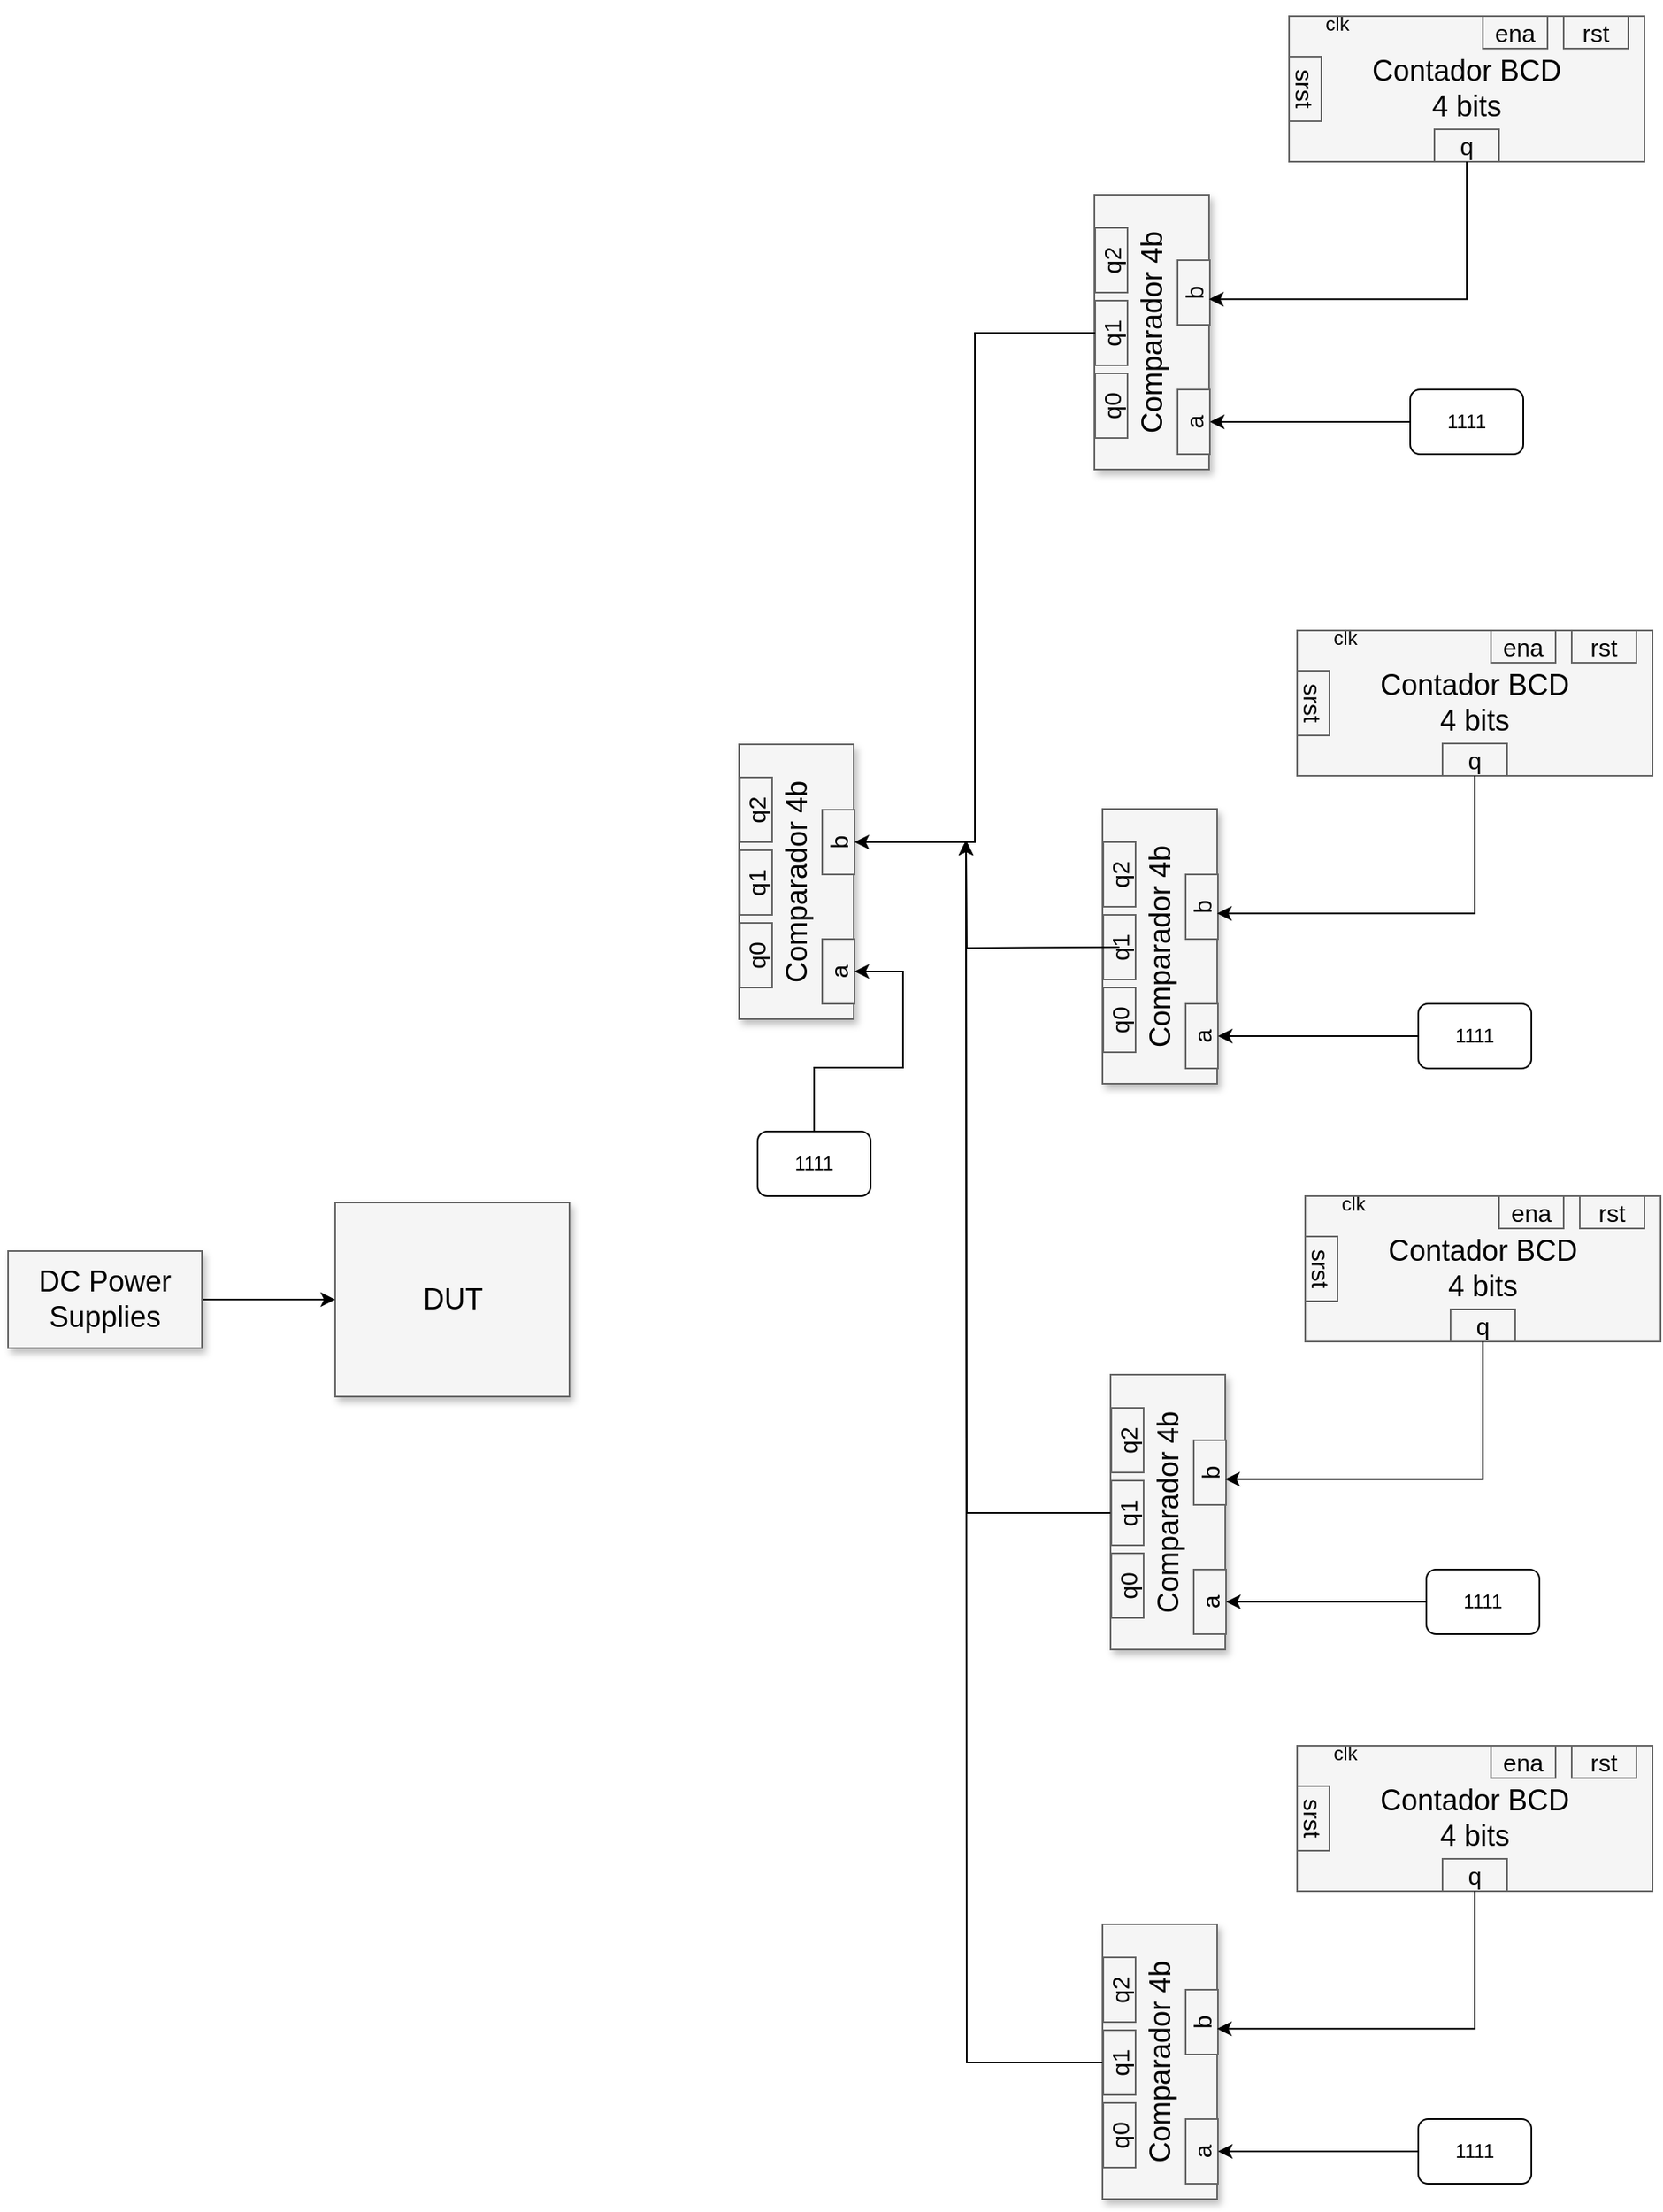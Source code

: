 <mxfile version="23.1.1" type="github">
  <diagram name="Page-1" id="90a13364-a465-7bf4-72fc-28e22215d7a0">
    <mxGraphModel dx="1467" dy="737" grid="1" gridSize="10" guides="1" tooltips="1" connect="1" arrows="1" fold="1" page="1" pageScale="1.5" pageWidth="827" pageHeight="1169" background="none" math="0" shadow="0">
      <root>
        <mxCell id="0" style=";html=1;" />
        <mxCell id="1" style=";html=1;" parent="0" />
        <mxCell id="3a17f1ce550125da-10" value="DUT" style="whiteSpace=wrap;html=1;shadow=1;fontSize=18;fillColor=#f5f5f5;strokeColor=#666666;" parent="1" vertex="1">
          <mxGeometry x="799.5" y="774" width="145" height="120" as="geometry" />
        </mxCell>
        <mxCell id="3a17f1ce550125da-18" style="edgeStyle=elbowEdgeStyle;rounded=0;html=1;startArrow=none;startFill=0;jettySize=auto;orthogonalLoop=1;fontSize=18;elbow=vertical;" parent="1" source="3a17f1ce550125da-11" target="3a17f1ce550125da-10" edge="1">
          <mxGeometry relative="1" as="geometry" />
        </mxCell>
        <mxCell id="3a17f1ce550125da-11" value="DC Power Supplies" style="whiteSpace=wrap;html=1;shadow=1;fontSize=18;fillColor=#f5f5f5;strokeColor=#666666;" parent="1" vertex="1">
          <mxGeometry x="597" y="804" width="120" height="60" as="geometry" />
        </mxCell>
        <mxCell id="CMGqhZBOSsRHSaUzrzAc-2" value="Contador BCD&lt;br&gt;4 bits" style="whiteSpace=wrap;html=1;shadow=0;fontSize=18;fillColor=#f5f5f5;strokeColor=#666666;points=[[0,0,0,0,0],[0,0.25,0,0,0],[0,0.5,0,0,0],[0,0.75,0,0,0],[0,1,0,0,0],[0.13,0,0,0,0],[0.25,0,0,0,0],[0.25,1,0,0,0],[0.5,0,0,0,0],[0.5,1,0,0,0],[0.63,0,0,0,0],[0.75,0,0,0,0],[0.75,1,0,0,0],[0.87,0,0,0,0],[1,0,0,0,0],[1,0.25,0,0,0],[1,0.5,0,0,0],[1,0.75,0,0,0],[1,1,0,0,0]];" parent="1" vertex="1">
          <mxGeometry x="1390" y="40" width="220" height="90" as="geometry" />
        </mxCell>
        <mxCell id="BS35G2VT3MpOAo61DK2G-1" value="clk" style="text;strokeColor=none;align=center;fillColor=none;html=1;verticalAlign=middle;whiteSpace=wrap;rounded=0;" parent="1" vertex="1">
          <mxGeometry x="1390" y="30" width="60" height="30" as="geometry" />
        </mxCell>
        <mxCell id="BS35G2VT3MpOAo61DK2G-6" value="srst" style="whiteSpace=wrap;html=1;shadow=0;fontSize=15;fillColor=#f5f5f5;strokeColor=#666666;align=center;rotation=90;" parent="1" vertex="1">
          <mxGeometry x="1380" y="75" width="40" height="20" as="geometry" />
        </mxCell>
        <mxCell id="BS35G2VT3MpOAo61DK2G-14" value="ena" style="whiteSpace=wrap;html=1;shadow=0;fontSize=15;fillColor=#f5f5f5;strokeColor=#666666;align=center;rotation=0;" parent="1" vertex="1">
          <mxGeometry x="1510" y="40" width="40" height="20" as="geometry" />
        </mxCell>
        <mxCell id="BS35G2VT3MpOAo61DK2G-16" value="rst" style="whiteSpace=wrap;html=1;shadow=0;fontSize=15;fillColor=#f5f5f5;strokeColor=#666666;align=center;rotation=0;" parent="1" vertex="1">
          <mxGeometry x="1560" y="40" width="40" height="20" as="geometry" />
        </mxCell>
        <mxCell id="BS35G2VT3MpOAo61DK2G-17" value="q" style="whiteSpace=wrap;html=1;shadow=0;fontSize=15;fillColor=#f5f5f5;strokeColor=#666666;align=center;rotation=0;" parent="1" vertex="1">
          <mxGeometry x="1480" y="110" width="40" height="20" as="geometry" />
        </mxCell>
        <mxCell id="FcvtnQ1YAOX57KcORV7U-1" value="" style="group;rotation=-90;" vertex="1" connectable="0" parent="1">
          <mxGeometry x="1220" y="200" width="170" height="71" as="geometry" />
        </mxCell>
        <mxCell id="CMGqhZBOSsRHSaUzrzAc-4" value="Comparador 4b" style="whiteSpace=wrap;html=1;shadow=1;fontSize=18;fillColor=#f5f5f5;strokeColor=#666666;direction=west;container=0;points=[[0,0,0,0,0],[0,0.25,0,0,0],[0,0.5,0,0,0],[0,0.75,0,0,0],[0,1,0,0,0],[0.12,0,0,0,0],[0.12,1,0,0,0],[0.25,0,0,0,0],[0.25,1,0,0,0],[0.38,0,0,0,0],[0.5,0,0,0,0],[0.5,1,0,0,0],[0.62,0,0,0,0],[0.62,1,0,0,0],[0.75,0,0,0,0],[0.75,1,0,0,0],[1,0,0,0,0],[1,0.25,0,0,0],[1,0.5,0,0,0],[1,0.75,0,0,0],[1,1,0,0,0]];rotation=-90;" parent="FcvtnQ1YAOX57KcORV7U-1" vertex="1">
          <mxGeometry width="170" height="71" as="geometry" />
        </mxCell>
        <mxCell id="BS35G2VT3MpOAo61DK2G-18" value="a" style="whiteSpace=wrap;html=1;shadow=0;fontSize=15;fillColor=#f5f5f5;strokeColor=#666666;align=center;rotation=-90;" parent="FcvtnQ1YAOX57KcORV7U-1" vertex="1">
          <mxGeometry x="91" y="81" width="40" height="20" as="geometry" />
        </mxCell>
        <mxCell id="BS35G2VT3MpOAo61DK2G-19" value="b" style="whiteSpace=wrap;html=1;shadow=0;fontSize=15;fillColor=#f5f5f5;strokeColor=#666666;align=center;rotation=-90;" parent="FcvtnQ1YAOX57KcORV7U-1" vertex="1">
          <mxGeometry x="91" y="1" width="40" height="20" as="geometry" />
        </mxCell>
        <mxCell id="BS35G2VT3MpOAo61DK2G-20" value="q0" style="whiteSpace=wrap;html=1;shadow=0;fontSize=15;fillColor=#f5f5f5;strokeColor=#666666;align=center;rotation=-90;" parent="FcvtnQ1YAOX57KcORV7U-1" vertex="1">
          <mxGeometry x="40" y="71" width="40" height="20" as="geometry" />
        </mxCell>
        <mxCell id="BS35G2VT3MpOAo61DK2G-21" value="q1" style="whiteSpace=wrap;html=1;shadow=0;fontSize=15;fillColor=#f5f5f5;strokeColor=#666666;align=center;rotation=-90;" parent="FcvtnQ1YAOX57KcORV7U-1" vertex="1">
          <mxGeometry x="40" y="26" width="40" height="20" as="geometry" />
        </mxCell>
        <mxCell id="BS35G2VT3MpOAo61DK2G-22" value="q2" style="whiteSpace=wrap;html=1;shadow=0;fontSize=15;fillColor=#f5f5f5;strokeColor=#666666;align=center;rotation=-90;" parent="FcvtnQ1YAOX57KcORV7U-1" vertex="1">
          <mxGeometry x="40" y="-19" width="40" height="20" as="geometry" />
        </mxCell>
        <mxCell id="FcvtnQ1YAOX57KcORV7U-2" style="edgeStyle=orthogonalEdgeStyle;rounded=0;orthogonalLoop=1;jettySize=auto;html=1;exitX=0.5;exitY=1;exitDx=0;exitDy=0;entryX=0.38;entryY=0;entryDx=0;entryDy=0;entryPerimeter=0;" edge="1" parent="1" source="BS35G2VT3MpOAo61DK2G-17" target="CMGqhZBOSsRHSaUzrzAc-4">
          <mxGeometry relative="1" as="geometry" />
        </mxCell>
        <mxCell id="FcvtnQ1YAOX57KcORV7U-5" style="edgeStyle=orthogonalEdgeStyle;rounded=0;orthogonalLoop=1;jettySize=auto;html=1;exitX=0;exitY=0.5;exitDx=0;exitDy=0;" edge="1" parent="1" source="FcvtnQ1YAOX57KcORV7U-3" target="BS35G2VT3MpOAo61DK2G-18">
          <mxGeometry relative="1" as="geometry" />
        </mxCell>
        <mxCell id="FcvtnQ1YAOX57KcORV7U-3" value="1111" style="rounded=1;whiteSpace=wrap;html=1;" vertex="1" parent="1">
          <mxGeometry x="1465" y="271" width="70" height="40" as="geometry" />
        </mxCell>
        <mxCell id="FcvtnQ1YAOX57KcORV7U-6" value="Contador BCD&lt;br&gt;4 bits" style="whiteSpace=wrap;html=1;shadow=0;fontSize=18;fillColor=#f5f5f5;strokeColor=#666666;points=[[0,0,0,0,0],[0,0.25,0,0,0],[0,0.5,0,0,0],[0,0.75,0,0,0],[0,1,0,0,0],[0.13,0,0,0,0],[0.25,0,0,0,0],[0.25,1,0,0,0],[0.5,0,0,0,0],[0.5,1,0,0,0],[0.63,0,0,0,0],[0.75,0,0,0,0],[0.75,1,0,0,0],[0.87,0,0,0,0],[1,0,0,0,0],[1,0.25,0,0,0],[1,0.5,0,0,0],[1,0.75,0,0,0],[1,1,0,0,0]];" vertex="1" parent="1">
          <mxGeometry x="1395" y="420" width="220" height="90" as="geometry" />
        </mxCell>
        <mxCell id="FcvtnQ1YAOX57KcORV7U-7" value="clk" style="text;strokeColor=none;align=center;fillColor=none;html=1;verticalAlign=middle;whiteSpace=wrap;rounded=0;" vertex="1" parent="1">
          <mxGeometry x="1395" y="410" width="60" height="30" as="geometry" />
        </mxCell>
        <mxCell id="FcvtnQ1YAOX57KcORV7U-8" value="srst" style="whiteSpace=wrap;html=1;shadow=0;fontSize=15;fillColor=#f5f5f5;strokeColor=#666666;align=center;rotation=90;" vertex="1" parent="1">
          <mxGeometry x="1385" y="455" width="40" height="20" as="geometry" />
        </mxCell>
        <mxCell id="FcvtnQ1YAOX57KcORV7U-9" value="ena" style="whiteSpace=wrap;html=1;shadow=0;fontSize=15;fillColor=#f5f5f5;strokeColor=#666666;align=center;rotation=0;" vertex="1" parent="1">
          <mxGeometry x="1515" y="420" width="40" height="20" as="geometry" />
        </mxCell>
        <mxCell id="FcvtnQ1YAOX57KcORV7U-10" value="rst" style="whiteSpace=wrap;html=1;shadow=0;fontSize=15;fillColor=#f5f5f5;strokeColor=#666666;align=center;rotation=0;" vertex="1" parent="1">
          <mxGeometry x="1565" y="420" width="40" height="20" as="geometry" />
        </mxCell>
        <mxCell id="FcvtnQ1YAOX57KcORV7U-11" value="q" style="whiteSpace=wrap;html=1;shadow=0;fontSize=15;fillColor=#f5f5f5;strokeColor=#666666;align=center;rotation=0;" vertex="1" parent="1">
          <mxGeometry x="1485" y="490" width="40" height="20" as="geometry" />
        </mxCell>
        <mxCell id="FcvtnQ1YAOX57KcORV7U-12" value="" style="group;rotation=-90;" vertex="1" connectable="0" parent="1">
          <mxGeometry x="1225" y="580" width="170" height="71" as="geometry" />
        </mxCell>
        <mxCell id="FcvtnQ1YAOX57KcORV7U-13" value="Comparador 4b" style="whiteSpace=wrap;html=1;shadow=1;fontSize=18;fillColor=#f5f5f5;strokeColor=#666666;direction=west;container=0;points=[[0,0,0,0,0],[0,0.25,0,0,0],[0,0.5,0,0,0],[0,0.75,0,0,0],[0,1,0,0,0],[0.12,0,0,0,0],[0.12,1,0,0,0],[0.25,0,0,0,0],[0.25,1,0,0,0],[0.38,0,0,0,0],[0.5,0,0,0,0],[0.5,1,0,0,0],[0.62,0,0,0,0],[0.62,1,0,0,0],[0.75,0,0,0,0],[0.75,1,0,0,0],[1,0,0,0,0],[1,0.25,0,0,0],[1,0.5,0,0,0],[1,0.75,0,0,0],[1,1,0,0,0]];rotation=-90;" vertex="1" parent="FcvtnQ1YAOX57KcORV7U-12">
          <mxGeometry width="170" height="71" as="geometry" />
        </mxCell>
        <mxCell id="FcvtnQ1YAOX57KcORV7U-14" value="a" style="whiteSpace=wrap;html=1;shadow=0;fontSize=15;fillColor=#f5f5f5;strokeColor=#666666;align=center;rotation=-90;" vertex="1" parent="FcvtnQ1YAOX57KcORV7U-12">
          <mxGeometry x="91" y="81" width="40" height="20" as="geometry" />
        </mxCell>
        <mxCell id="FcvtnQ1YAOX57KcORV7U-15" value="b" style="whiteSpace=wrap;html=1;shadow=0;fontSize=15;fillColor=#f5f5f5;strokeColor=#666666;align=center;rotation=-90;" vertex="1" parent="FcvtnQ1YAOX57KcORV7U-12">
          <mxGeometry x="91" y="1" width="40" height="20" as="geometry" />
        </mxCell>
        <mxCell id="FcvtnQ1YAOX57KcORV7U-16" value="q0" style="whiteSpace=wrap;html=1;shadow=0;fontSize=15;fillColor=#f5f5f5;strokeColor=#666666;align=center;rotation=-90;" vertex="1" parent="FcvtnQ1YAOX57KcORV7U-12">
          <mxGeometry x="40" y="71" width="40" height="20" as="geometry" />
        </mxCell>
        <mxCell id="FcvtnQ1YAOX57KcORV7U-17" value="q1" style="whiteSpace=wrap;html=1;shadow=0;fontSize=15;fillColor=#f5f5f5;strokeColor=#666666;align=center;rotation=-90;" vertex="1" parent="FcvtnQ1YAOX57KcORV7U-12">
          <mxGeometry x="40" y="26" width="40" height="20" as="geometry" />
        </mxCell>
        <mxCell id="FcvtnQ1YAOX57KcORV7U-18" value="q2" style="whiteSpace=wrap;html=1;shadow=0;fontSize=15;fillColor=#f5f5f5;strokeColor=#666666;align=center;rotation=-90;" vertex="1" parent="FcvtnQ1YAOX57KcORV7U-12">
          <mxGeometry x="40" y="-19" width="40" height="20" as="geometry" />
        </mxCell>
        <mxCell id="FcvtnQ1YAOX57KcORV7U-19" style="edgeStyle=orthogonalEdgeStyle;rounded=0;orthogonalLoop=1;jettySize=auto;html=1;exitX=0.5;exitY=1;exitDx=0;exitDy=0;entryX=0.38;entryY=0;entryDx=0;entryDy=0;entryPerimeter=0;" edge="1" parent="1" source="FcvtnQ1YAOX57KcORV7U-11" target="FcvtnQ1YAOX57KcORV7U-13">
          <mxGeometry relative="1" as="geometry" />
        </mxCell>
        <mxCell id="FcvtnQ1YAOX57KcORV7U-20" style="edgeStyle=orthogonalEdgeStyle;rounded=0;orthogonalLoop=1;jettySize=auto;html=1;exitX=0;exitY=0.5;exitDx=0;exitDy=0;" edge="1" parent="1" source="FcvtnQ1YAOX57KcORV7U-21" target="FcvtnQ1YAOX57KcORV7U-14">
          <mxGeometry relative="1" as="geometry" />
        </mxCell>
        <mxCell id="FcvtnQ1YAOX57KcORV7U-21" value="1111" style="rounded=1;whiteSpace=wrap;html=1;" vertex="1" parent="1">
          <mxGeometry x="1470" y="651" width="70" height="40" as="geometry" />
        </mxCell>
        <mxCell id="FcvtnQ1YAOX57KcORV7U-22" value="Contador BCD&lt;br&gt;4 bits" style="whiteSpace=wrap;html=1;shadow=0;fontSize=18;fillColor=#f5f5f5;strokeColor=#666666;points=[[0,0,0,0,0],[0,0.25,0,0,0],[0,0.5,0,0,0],[0,0.75,0,0,0],[0,1,0,0,0],[0.13,0,0,0,0],[0.25,0,0,0,0],[0.25,1,0,0,0],[0.5,0,0,0,0],[0.5,1,0,0,0],[0.63,0,0,0,0],[0.75,0,0,0,0],[0.75,1,0,0,0],[0.87,0,0,0,0],[1,0,0,0,0],[1,0.25,0,0,0],[1,0.5,0,0,0],[1,0.75,0,0,0],[1,1,0,0,0]];" vertex="1" parent="1">
          <mxGeometry x="1400" y="770" width="220" height="90" as="geometry" />
        </mxCell>
        <mxCell id="FcvtnQ1YAOX57KcORV7U-23" value="clk" style="text;strokeColor=none;align=center;fillColor=none;html=1;verticalAlign=middle;whiteSpace=wrap;rounded=0;" vertex="1" parent="1">
          <mxGeometry x="1400" y="760" width="60" height="30" as="geometry" />
        </mxCell>
        <mxCell id="FcvtnQ1YAOX57KcORV7U-24" value="srst" style="whiteSpace=wrap;html=1;shadow=0;fontSize=15;fillColor=#f5f5f5;strokeColor=#666666;align=center;rotation=90;" vertex="1" parent="1">
          <mxGeometry x="1390" y="805" width="40" height="20" as="geometry" />
        </mxCell>
        <mxCell id="FcvtnQ1YAOX57KcORV7U-25" value="ena" style="whiteSpace=wrap;html=1;shadow=0;fontSize=15;fillColor=#f5f5f5;strokeColor=#666666;align=center;rotation=0;" vertex="1" parent="1">
          <mxGeometry x="1520" y="770" width="40" height="20" as="geometry" />
        </mxCell>
        <mxCell id="FcvtnQ1YAOX57KcORV7U-26" value="rst" style="whiteSpace=wrap;html=1;shadow=0;fontSize=15;fillColor=#f5f5f5;strokeColor=#666666;align=center;rotation=0;" vertex="1" parent="1">
          <mxGeometry x="1570" y="770" width="40" height="20" as="geometry" />
        </mxCell>
        <mxCell id="FcvtnQ1YAOX57KcORV7U-27" value="q" style="whiteSpace=wrap;html=1;shadow=0;fontSize=15;fillColor=#f5f5f5;strokeColor=#666666;align=center;rotation=0;" vertex="1" parent="1">
          <mxGeometry x="1490" y="840" width="40" height="20" as="geometry" />
        </mxCell>
        <mxCell id="FcvtnQ1YAOX57KcORV7U-28" value="" style="group;rotation=-90;" vertex="1" connectable="0" parent="1">
          <mxGeometry x="1230" y="930" width="170" height="71" as="geometry" />
        </mxCell>
        <mxCell id="FcvtnQ1YAOX57KcORV7U-29" value="Comparador 4b" style="whiteSpace=wrap;html=1;shadow=1;fontSize=18;fillColor=#f5f5f5;strokeColor=#666666;direction=west;container=0;points=[[0,0,0,0,0],[0,0.25,0,0,0],[0,0.5,0,0,0],[0,0.75,0,0,0],[0,1,0,0,0],[0.12,0,0,0,0],[0.12,1,0,0,0],[0.25,0,0,0,0],[0.25,1,0,0,0],[0.38,0,0,0,0],[0.5,0,0,0,0],[0.5,1,0,0,0],[0.62,0,0,0,0],[0.62,1,0,0,0],[0.75,0,0,0,0],[0.75,1,0,0,0],[1,0,0,0,0],[1,0.25,0,0,0],[1,0.5,0,0,0],[1,0.75,0,0,0],[1,1,0,0,0]];rotation=-90;" vertex="1" parent="FcvtnQ1YAOX57KcORV7U-28">
          <mxGeometry width="170" height="71" as="geometry" />
        </mxCell>
        <mxCell id="FcvtnQ1YAOX57KcORV7U-30" value="a" style="whiteSpace=wrap;html=1;shadow=0;fontSize=15;fillColor=#f5f5f5;strokeColor=#666666;align=center;rotation=-90;" vertex="1" parent="FcvtnQ1YAOX57KcORV7U-28">
          <mxGeometry x="91" y="81" width="40" height="20" as="geometry" />
        </mxCell>
        <mxCell id="FcvtnQ1YAOX57KcORV7U-31" value="b" style="whiteSpace=wrap;html=1;shadow=0;fontSize=15;fillColor=#f5f5f5;strokeColor=#666666;align=center;rotation=-90;" vertex="1" parent="FcvtnQ1YAOX57KcORV7U-28">
          <mxGeometry x="91" y="1" width="40" height="20" as="geometry" />
        </mxCell>
        <mxCell id="FcvtnQ1YAOX57KcORV7U-32" value="q0" style="whiteSpace=wrap;html=1;shadow=0;fontSize=15;fillColor=#f5f5f5;strokeColor=#666666;align=center;rotation=-90;" vertex="1" parent="FcvtnQ1YAOX57KcORV7U-28">
          <mxGeometry x="40" y="71" width="40" height="20" as="geometry" />
        </mxCell>
        <mxCell id="FcvtnQ1YAOX57KcORV7U-83" style="edgeStyle=orthogonalEdgeStyle;rounded=0;orthogonalLoop=1;jettySize=auto;html=1;exitX=0.5;exitY=0;exitDx=0;exitDy=0;" edge="1" parent="FcvtnQ1YAOX57KcORV7U-28" source="FcvtnQ1YAOX57KcORV7U-33">
          <mxGeometry relative="1" as="geometry">
            <mxPoint x="-40" y="-380" as="targetPoint" />
          </mxGeometry>
        </mxCell>
        <mxCell id="FcvtnQ1YAOX57KcORV7U-33" value="q1" style="whiteSpace=wrap;html=1;shadow=0;fontSize=15;fillColor=#f5f5f5;strokeColor=#666666;align=center;rotation=-90;" vertex="1" parent="FcvtnQ1YAOX57KcORV7U-28">
          <mxGeometry x="40" y="26" width="40" height="20" as="geometry" />
        </mxCell>
        <mxCell id="FcvtnQ1YAOX57KcORV7U-34" value="q2" style="whiteSpace=wrap;html=1;shadow=0;fontSize=15;fillColor=#f5f5f5;strokeColor=#666666;align=center;rotation=-90;" vertex="1" parent="FcvtnQ1YAOX57KcORV7U-28">
          <mxGeometry x="40" y="-19" width="40" height="20" as="geometry" />
        </mxCell>
        <mxCell id="FcvtnQ1YAOX57KcORV7U-35" style="edgeStyle=orthogonalEdgeStyle;rounded=0;orthogonalLoop=1;jettySize=auto;html=1;exitX=0.5;exitY=1;exitDx=0;exitDy=0;entryX=0.38;entryY=0;entryDx=0;entryDy=0;entryPerimeter=0;" edge="1" parent="1" source="FcvtnQ1YAOX57KcORV7U-27" target="FcvtnQ1YAOX57KcORV7U-29">
          <mxGeometry relative="1" as="geometry" />
        </mxCell>
        <mxCell id="FcvtnQ1YAOX57KcORV7U-36" style="edgeStyle=orthogonalEdgeStyle;rounded=0;orthogonalLoop=1;jettySize=auto;html=1;exitX=0;exitY=0.5;exitDx=0;exitDy=0;" edge="1" parent="1" source="FcvtnQ1YAOX57KcORV7U-37" target="FcvtnQ1YAOX57KcORV7U-30">
          <mxGeometry relative="1" as="geometry" />
        </mxCell>
        <mxCell id="FcvtnQ1YAOX57KcORV7U-37" value="1111" style="rounded=1;whiteSpace=wrap;html=1;" vertex="1" parent="1">
          <mxGeometry x="1475" y="1001" width="70" height="40" as="geometry" />
        </mxCell>
        <mxCell id="FcvtnQ1YAOX57KcORV7U-38" value="Contador BCD&lt;br&gt;4 bits" style="whiteSpace=wrap;html=1;shadow=0;fontSize=18;fillColor=#f5f5f5;strokeColor=#666666;points=[[0,0,0,0,0],[0,0.25,0,0,0],[0,0.5,0,0,0],[0,0.75,0,0,0],[0,1,0,0,0],[0.13,0,0,0,0],[0.25,0,0,0,0],[0.25,1,0,0,0],[0.5,0,0,0,0],[0.5,1,0,0,0],[0.63,0,0,0,0],[0.75,0,0,0,0],[0.75,1,0,0,0],[0.87,0,0,0,0],[1,0,0,0,0],[1,0.25,0,0,0],[1,0.5,0,0,0],[1,0.75,0,0,0],[1,1,0,0,0]];" vertex="1" parent="1">
          <mxGeometry x="1395" y="1110" width="220" height="90" as="geometry" />
        </mxCell>
        <mxCell id="FcvtnQ1YAOX57KcORV7U-39" value="clk" style="text;strokeColor=none;align=center;fillColor=none;html=1;verticalAlign=middle;whiteSpace=wrap;rounded=0;" vertex="1" parent="1">
          <mxGeometry x="1395" y="1100" width="60" height="30" as="geometry" />
        </mxCell>
        <mxCell id="FcvtnQ1YAOX57KcORV7U-40" value="srst" style="whiteSpace=wrap;html=1;shadow=0;fontSize=15;fillColor=#f5f5f5;strokeColor=#666666;align=center;rotation=90;" vertex="1" parent="1">
          <mxGeometry x="1385" y="1145" width="40" height="20" as="geometry" />
        </mxCell>
        <mxCell id="FcvtnQ1YAOX57KcORV7U-41" value="ena" style="whiteSpace=wrap;html=1;shadow=0;fontSize=15;fillColor=#f5f5f5;strokeColor=#666666;align=center;rotation=0;" vertex="1" parent="1">
          <mxGeometry x="1515" y="1110" width="40" height="20" as="geometry" />
        </mxCell>
        <mxCell id="FcvtnQ1YAOX57KcORV7U-42" value="rst" style="whiteSpace=wrap;html=1;shadow=0;fontSize=15;fillColor=#f5f5f5;strokeColor=#666666;align=center;rotation=0;" vertex="1" parent="1">
          <mxGeometry x="1565" y="1110" width="40" height="20" as="geometry" />
        </mxCell>
        <mxCell id="FcvtnQ1YAOX57KcORV7U-43" value="q" style="whiteSpace=wrap;html=1;shadow=0;fontSize=15;fillColor=#f5f5f5;strokeColor=#666666;align=center;rotation=0;" vertex="1" parent="1">
          <mxGeometry x="1485" y="1180" width="40" height="20" as="geometry" />
        </mxCell>
        <mxCell id="FcvtnQ1YAOX57KcORV7U-44" value="" style="group;rotation=-90;" vertex="1" connectable="0" parent="1">
          <mxGeometry x="1225" y="1270" width="170" height="71" as="geometry" />
        </mxCell>
        <mxCell id="FcvtnQ1YAOX57KcORV7U-45" value="Comparador 4b" style="whiteSpace=wrap;html=1;shadow=1;fontSize=18;fillColor=#f5f5f5;strokeColor=#666666;direction=west;container=0;points=[[0,0,0,0,0],[0,0.25,0,0,0],[0,0.5,0,0,0],[0,0.75,0,0,0],[0,1,0,0,0],[0.12,0,0,0,0],[0.12,1,0,0,0],[0.25,0,0,0,0],[0.25,1,0,0,0],[0.38,0,0,0,0],[0.5,0,0,0,0],[0.5,1,0,0,0],[0.62,0,0,0,0],[0.62,1,0,0,0],[0.75,0,0,0,0],[0.75,1,0,0,0],[1,0,0,0,0],[1,0.25,0,0,0],[1,0.5,0,0,0],[1,0.75,0,0,0],[1,1,0,0,0]];rotation=-90;" vertex="1" parent="FcvtnQ1YAOX57KcORV7U-44">
          <mxGeometry width="170" height="71" as="geometry" />
        </mxCell>
        <mxCell id="FcvtnQ1YAOX57KcORV7U-46" value="a" style="whiteSpace=wrap;html=1;shadow=0;fontSize=15;fillColor=#f5f5f5;strokeColor=#666666;align=center;rotation=-90;" vertex="1" parent="FcvtnQ1YAOX57KcORV7U-44">
          <mxGeometry x="91" y="81" width="40" height="20" as="geometry" />
        </mxCell>
        <mxCell id="FcvtnQ1YAOX57KcORV7U-47" value="b" style="whiteSpace=wrap;html=1;shadow=0;fontSize=15;fillColor=#f5f5f5;strokeColor=#666666;align=center;rotation=-90;" vertex="1" parent="FcvtnQ1YAOX57KcORV7U-44">
          <mxGeometry x="91" y="1" width="40" height="20" as="geometry" />
        </mxCell>
        <mxCell id="FcvtnQ1YAOX57KcORV7U-48" value="q0" style="whiteSpace=wrap;html=1;shadow=0;fontSize=15;fillColor=#f5f5f5;strokeColor=#666666;align=center;rotation=-90;" vertex="1" parent="FcvtnQ1YAOX57KcORV7U-44">
          <mxGeometry x="40" y="71" width="40" height="20" as="geometry" />
        </mxCell>
        <mxCell id="FcvtnQ1YAOX57KcORV7U-84" style="edgeStyle=orthogonalEdgeStyle;rounded=0;orthogonalLoop=1;jettySize=auto;html=1;exitX=0.5;exitY=0;exitDx=0;exitDy=0;" edge="1" parent="FcvtnQ1YAOX57KcORV7U-44" source="FcvtnQ1YAOX57KcORV7U-49">
          <mxGeometry relative="1" as="geometry">
            <mxPoint x="-35" y="-720" as="targetPoint" />
          </mxGeometry>
        </mxCell>
        <mxCell id="FcvtnQ1YAOX57KcORV7U-49" value="q1" style="whiteSpace=wrap;html=1;shadow=0;fontSize=15;fillColor=#f5f5f5;strokeColor=#666666;align=center;rotation=-90;" vertex="1" parent="FcvtnQ1YAOX57KcORV7U-44">
          <mxGeometry x="40" y="26" width="40" height="20" as="geometry" />
        </mxCell>
        <mxCell id="FcvtnQ1YAOX57KcORV7U-50" value="q2" style="whiteSpace=wrap;html=1;shadow=0;fontSize=15;fillColor=#f5f5f5;strokeColor=#666666;align=center;rotation=-90;" vertex="1" parent="FcvtnQ1YAOX57KcORV7U-44">
          <mxGeometry x="40" y="-19" width="40" height="20" as="geometry" />
        </mxCell>
        <mxCell id="FcvtnQ1YAOX57KcORV7U-51" style="edgeStyle=orthogonalEdgeStyle;rounded=0;orthogonalLoop=1;jettySize=auto;html=1;exitX=0.5;exitY=1;exitDx=0;exitDy=0;entryX=0.38;entryY=0;entryDx=0;entryDy=0;entryPerimeter=0;" edge="1" parent="1" source="FcvtnQ1YAOX57KcORV7U-43" target="FcvtnQ1YAOX57KcORV7U-45">
          <mxGeometry relative="1" as="geometry" />
        </mxCell>
        <mxCell id="FcvtnQ1YAOX57KcORV7U-52" style="edgeStyle=orthogonalEdgeStyle;rounded=0;orthogonalLoop=1;jettySize=auto;html=1;exitX=0;exitY=0.5;exitDx=0;exitDy=0;" edge="1" parent="1" source="FcvtnQ1YAOX57KcORV7U-53" target="FcvtnQ1YAOX57KcORV7U-46">
          <mxGeometry relative="1" as="geometry" />
        </mxCell>
        <mxCell id="FcvtnQ1YAOX57KcORV7U-53" value="1111" style="rounded=1;whiteSpace=wrap;html=1;" vertex="1" parent="1">
          <mxGeometry x="1470" y="1341" width="70" height="40" as="geometry" />
        </mxCell>
        <mxCell id="FcvtnQ1YAOX57KcORV7U-61" value="" style="group;rotation=-90;" vertex="1" connectable="0" parent="1">
          <mxGeometry x="1000" y="540" width="170" height="71" as="geometry" />
        </mxCell>
        <mxCell id="FcvtnQ1YAOX57KcORV7U-62" value="Comparador 4b" style="whiteSpace=wrap;html=1;shadow=1;fontSize=18;fillColor=#f5f5f5;strokeColor=#666666;direction=west;container=0;points=[[0,0,0,0,0],[0,0.25,0,0,0],[0,0.5,0,0,0],[0,0.75,0,0,0],[0,1,0,0,0],[0.12,0,0,0,0],[0.12,1,0,0,0],[0.25,0,0,0,0],[0.25,1,0,0,0],[0.38,0,0,0,0],[0.5,0,0,0,0],[0.5,1,0,0,0],[0.62,0,0,0,0],[0.62,1,0,0,0],[0.75,0,0,0,0],[0.75,1,0,0,0],[1,0,0,0,0],[1,0.25,0,0,0],[1,0.5,0,0,0],[1,0.75,0,0,0],[1,1,0,0,0]];rotation=-90;" vertex="1" parent="FcvtnQ1YAOX57KcORV7U-61">
          <mxGeometry width="170" height="71" as="geometry" />
        </mxCell>
        <mxCell id="FcvtnQ1YAOX57KcORV7U-63" value="a" style="whiteSpace=wrap;html=1;shadow=0;fontSize=15;fillColor=#f5f5f5;strokeColor=#666666;align=center;rotation=-90;" vertex="1" parent="FcvtnQ1YAOX57KcORV7U-61">
          <mxGeometry x="91" y="81" width="40" height="20" as="geometry" />
        </mxCell>
        <mxCell id="FcvtnQ1YAOX57KcORV7U-64" value="b" style="whiteSpace=wrap;html=1;shadow=0;fontSize=15;fillColor=#f5f5f5;strokeColor=#666666;align=center;rotation=-90;" vertex="1" parent="FcvtnQ1YAOX57KcORV7U-61">
          <mxGeometry x="91" y="1" width="40" height="20" as="geometry" />
        </mxCell>
        <mxCell id="FcvtnQ1YAOX57KcORV7U-65" value="q0" style="whiteSpace=wrap;html=1;shadow=0;fontSize=15;fillColor=#f5f5f5;strokeColor=#666666;align=center;rotation=-90;" vertex="1" parent="FcvtnQ1YAOX57KcORV7U-61">
          <mxGeometry x="40" y="71" width="40" height="20" as="geometry" />
        </mxCell>
        <mxCell id="FcvtnQ1YAOX57KcORV7U-66" value="q1" style="whiteSpace=wrap;html=1;shadow=0;fontSize=15;fillColor=#f5f5f5;strokeColor=#666666;align=center;rotation=-90;" vertex="1" parent="FcvtnQ1YAOX57KcORV7U-61">
          <mxGeometry x="40" y="26" width="40" height="20" as="geometry" />
        </mxCell>
        <mxCell id="FcvtnQ1YAOX57KcORV7U-67" value="q2" style="whiteSpace=wrap;html=1;shadow=0;fontSize=15;fillColor=#f5f5f5;strokeColor=#666666;align=center;rotation=-90;" vertex="1" parent="FcvtnQ1YAOX57KcORV7U-61">
          <mxGeometry x="40" y="-19" width="40" height="20" as="geometry" />
        </mxCell>
        <mxCell id="FcvtnQ1YAOX57KcORV7U-69" style="edgeStyle=orthogonalEdgeStyle;rounded=0;orthogonalLoop=1;jettySize=auto;html=1;exitX=0.5;exitY=0;exitDx=0;exitDy=0;entryX=0.5;entryY=1;entryDx=0;entryDy=0;" edge="1" parent="1" source="BS35G2VT3MpOAo61DK2G-21" target="FcvtnQ1YAOX57KcORV7U-64">
          <mxGeometry relative="1" as="geometry" />
        </mxCell>
        <mxCell id="FcvtnQ1YAOX57KcORV7U-78" style="edgeStyle=orthogonalEdgeStyle;rounded=0;orthogonalLoop=1;jettySize=auto;html=1;exitX=0.5;exitY=0;exitDx=0;exitDy=0;entryX=0.5;entryY=1;entryDx=0;entryDy=0;" edge="1" parent="1" source="FcvtnQ1YAOX57KcORV7U-74" target="FcvtnQ1YAOX57KcORV7U-63">
          <mxGeometry relative="1" as="geometry" />
        </mxCell>
        <mxCell id="FcvtnQ1YAOX57KcORV7U-74" value="1111" style="rounded=1;whiteSpace=wrap;html=1;" vertex="1" parent="1">
          <mxGeometry x="1061" y="730" width="70" height="40" as="geometry" />
        </mxCell>
        <mxCell id="FcvtnQ1YAOX57KcORV7U-79" style="edgeStyle=orthogonalEdgeStyle;rounded=0;orthogonalLoop=1;jettySize=auto;html=1;exitX=0.5;exitY=0;exitDx=0;exitDy=0;" edge="1" parent="1">
          <mxGeometry relative="1" as="geometry">
            <mxPoint x="1190" y="550" as="targetPoint" />
            <mxPoint x="1285" y="616" as="sourcePoint" />
          </mxGeometry>
        </mxCell>
      </root>
    </mxGraphModel>
  </diagram>
</mxfile>
